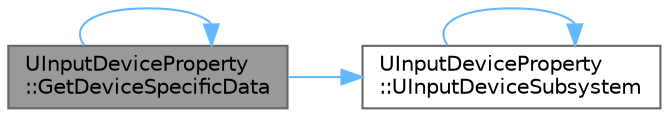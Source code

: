 digraph "UInputDeviceProperty::GetDeviceSpecificData"
{
 // INTERACTIVE_SVG=YES
 // LATEX_PDF_SIZE
  bgcolor="transparent";
  edge [fontname=Helvetica,fontsize=10,labelfontname=Helvetica,labelfontsize=10];
  node [fontname=Helvetica,fontsize=10,shape=box,height=0.2,width=0.4];
  rankdir="LR";
  Node1 [id="Node000001",label="UInputDeviceProperty\l::GetDeviceSpecificData",height=0.2,width=0.4,color="gray40", fillcolor="grey60", style="filled", fontcolor="black",tooltip="Returns the device specific data for the given platform user."];
  Node1 -> Node1 [id="edge1_Node000001_Node000001",color="steelblue1",style="solid",tooltip=" "];
  Node1 -> Node2 [id="edge2_Node000001_Node000002",color="steelblue1",style="solid",tooltip=" "];
  Node2 [id="Node000002",label="UInputDeviceProperty\l::UInputDeviceSubsystem",height=0.2,width=0.4,color="grey40", fillcolor="white", style="filled",URL="$d0/da3/classUInputDeviceProperty.html#a4a9afe4399209a75560a47c8dad7d4cb",tooltip=" "];
  Node2 -> Node2 [id="edge3_Node000002_Node000002",color="steelblue1",style="solid",tooltip=" "];
}
